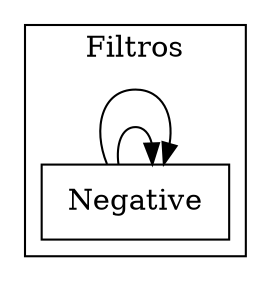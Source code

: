 digraph G {rankdir=LR;

 
 subgraph cluster3{label="Filtros";
1289928[shape=box,label=" Negative "];
1289928 -> 1289928 ;
1289928->1289928 ;
}
}
